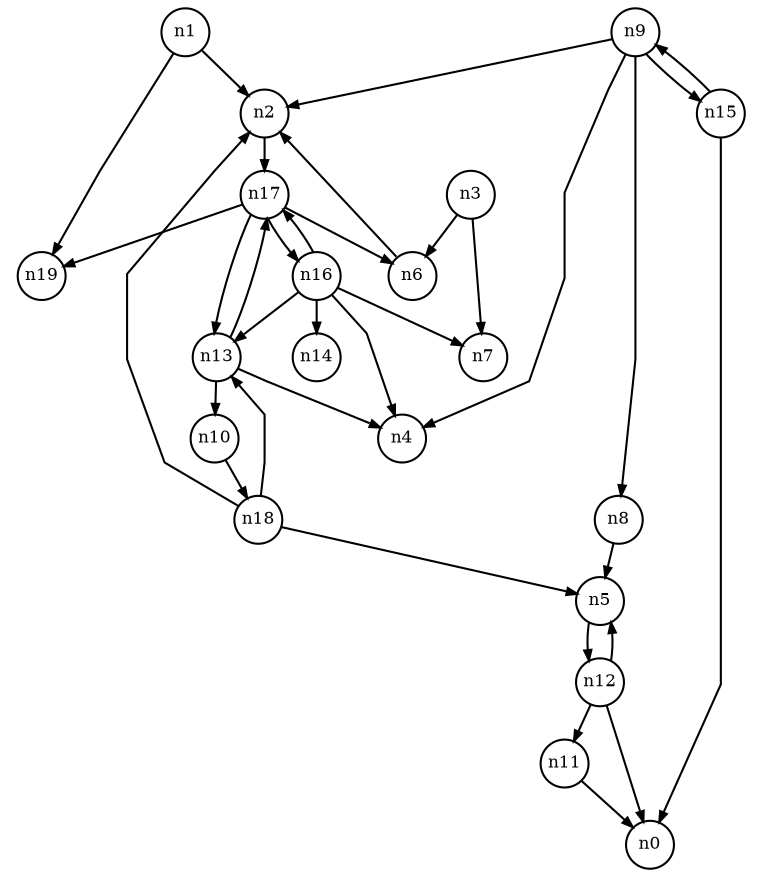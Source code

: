 digraph G{
splines=polyline;
ranksep=0.22;
nodesep=0.22;
nodesize=0.16;
fontsize=8
edge [arrowsize=0.5]
node [fontsize=8 shape=circle width=0.32 fixedsize=shape];

n2 -> n17
n1 -> n2
n1 -> n19
n6 -> n2
n3 -> n6
n3 -> n7
n5 -> n12
n8 -> n5
n9 -> n2
n9 -> n4
n9 -> n8
n9 -> n15
n15 -> n0
n15 -> n9
n11 -> n0
n12 -> n0
n12 -> n5
n12 -> n11
n13 -> n4
n13 -> n10
n13 -> n17
n10 -> n18
n16 -> n4
n16 -> n7
n16 -> n13
n16 -> n14
n16 -> n17
n17 -> n6
n17 -> n13
n17 -> n16
n17 -> n19
n18 -> n2
n18 -> n5
n18 -> n13
}
